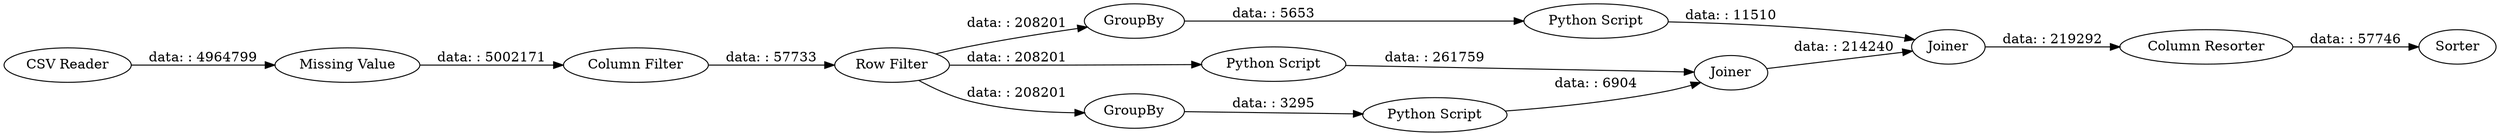 digraph {
	"-2254625047350633835_2" [label="Column Filter"]
	"-2254625047350633835_6" [label=GroupBy]
	"-2254625047350633835_9" [label=Joiner]
	"-2254625047350633835_10" [label=Joiner]
	"-2254625047350633835_12" [label="Missing Value"]
	"-2254625047350633835_11" [label="Column Resorter"]
	"-2254625047350633835_13" [label=Sorter]
	"-2254625047350633835_1" [label="CSV Reader"]
	"-2254625047350633835_3" [label="Python Script"]
	"-2254625047350633835_4" [label="Row Filter"]
	"-2254625047350633835_5" [label=GroupBy]
	"-2254625047350633835_8" [label="Python Script"]
	"-2254625047350633835_7" [label="Python Script"]
	"-2254625047350633835_3" -> "-2254625047350633835_9" [label="data: : 261759"]
	"-2254625047350633835_8" -> "-2254625047350633835_10" [label="data: : 11510"]
	"-2254625047350633835_12" -> "-2254625047350633835_2" [label="data: : 5002171"]
	"-2254625047350633835_6" -> "-2254625047350633835_8" [label="data: : 5653"]
	"-2254625047350633835_1" -> "-2254625047350633835_12" [label="data: : 4964799"]
	"-2254625047350633835_4" -> "-2254625047350633835_5" [label="data: : 208201"]
	"-2254625047350633835_11" -> "-2254625047350633835_13" [label="data: : 57746"]
	"-2254625047350633835_7" -> "-2254625047350633835_9" [label="data: : 6904"]
	"-2254625047350633835_5" -> "-2254625047350633835_7" [label="data: : 3295"]
	"-2254625047350633835_4" -> "-2254625047350633835_3" [label="data: : 208201"]
	"-2254625047350633835_9" -> "-2254625047350633835_10" [label="data: : 214240"]
	"-2254625047350633835_2" -> "-2254625047350633835_4" [label="data: : 57733"]
	"-2254625047350633835_4" -> "-2254625047350633835_6" [label="data: : 208201"]
	"-2254625047350633835_10" -> "-2254625047350633835_11" [label="data: : 219292"]
	rankdir=LR
}
